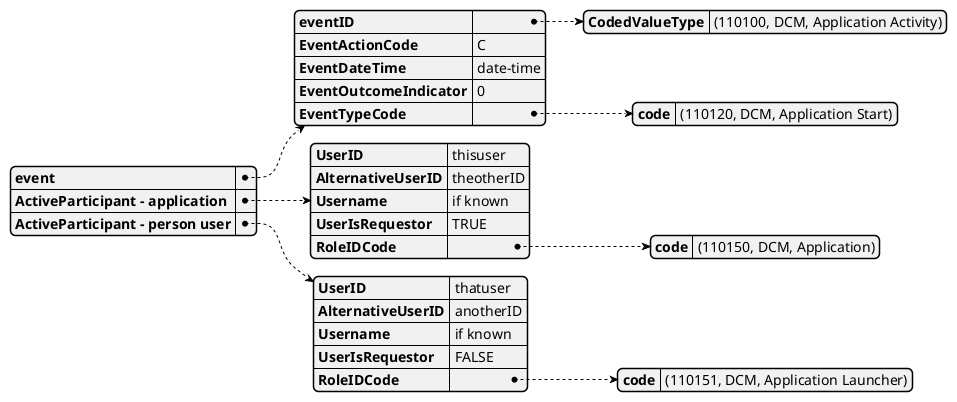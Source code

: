 
@startjson
{
	"event": {
	   "eventID" : { "CodedValueType" : "(110100, DCM, Application Activity)"},
	   "EventActionCode": "C",
	   "EventDateTime" : "date-time",
	   "EventOutcomeIndicator": "0",
	   "EventTypeCode" : { "code" : "(110120, DCM, Application Start)"}
	   },
	"ActiveParticipant - application" : {
	   "UserID" : "thisuser",
	   "AlternativeUserID" : "theotherID",
	   "Username" : "if known",
	   "UserIsRequestor" : "TRUE",
	   "RoleIDCode" : { "code" : "(110150, DCM, Application)"}
	   },
	"ActiveParticipant - person user" : {
	   "UserID" : "thatuser",
	   "AlternativeUserID" : "anotherID",
	   "Username" : "if known",
	   "UserIsRequestor" : "FALSE",
	   "RoleIDCode" : { "code" : "(110151, DCM, Application Launcher)"}	   
	   }
}
@endjson


	   
